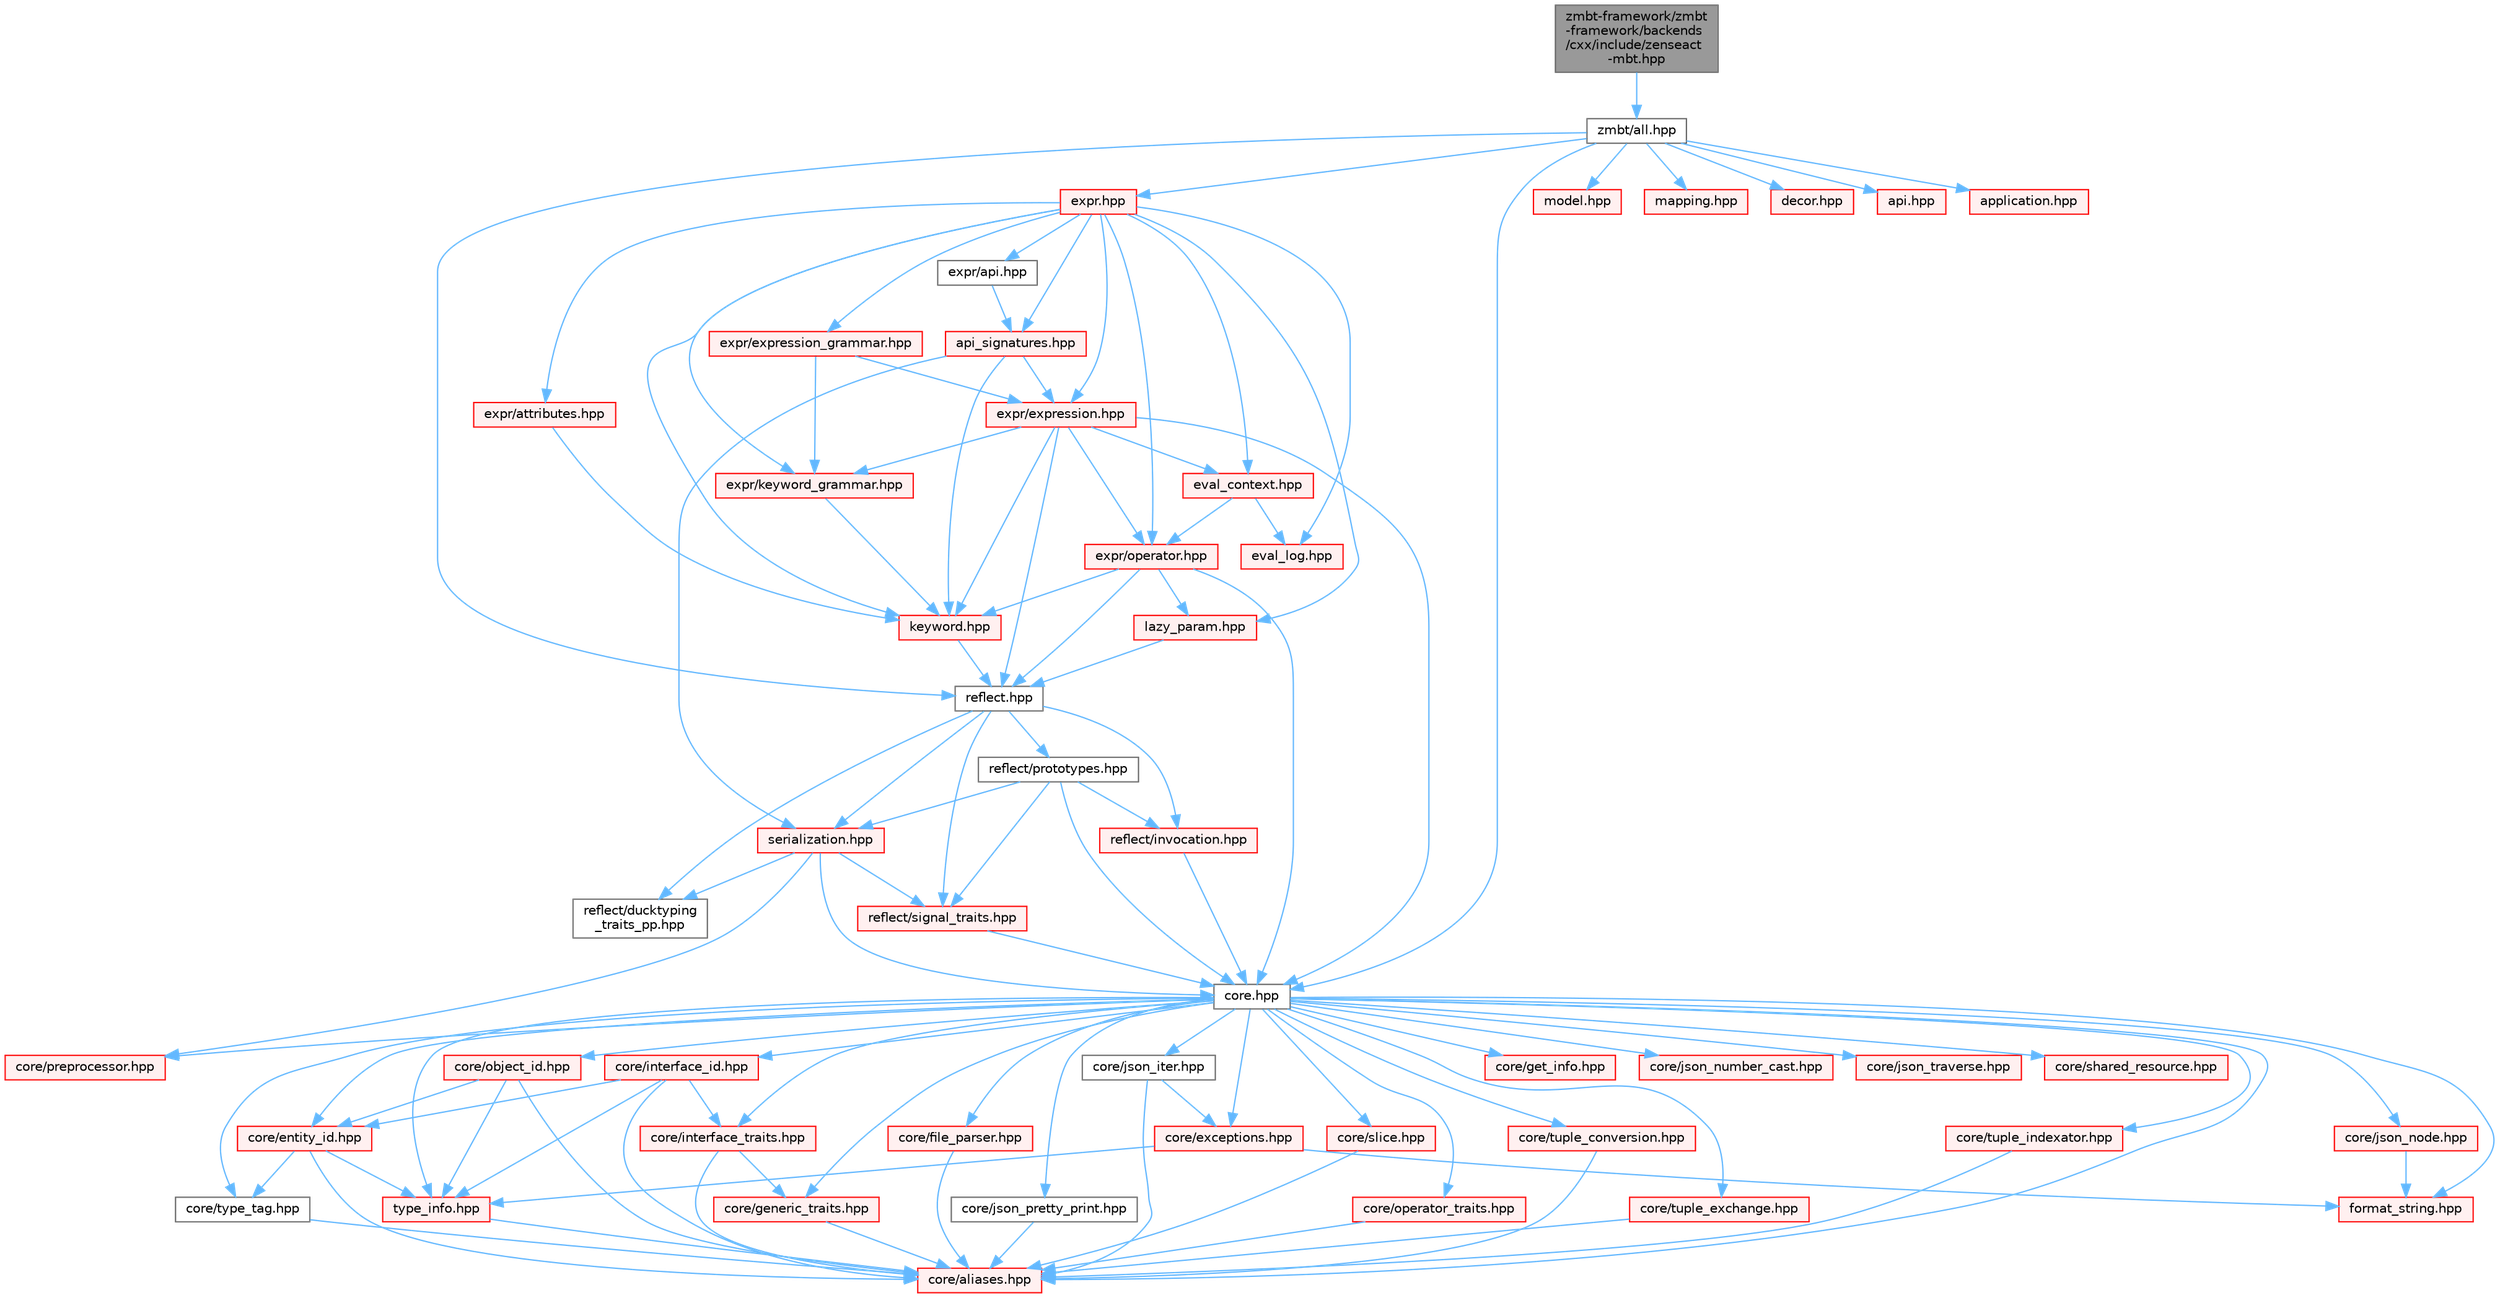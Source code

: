 digraph "zmbt-framework/zmbt-framework/backends/cxx/include/zenseact-mbt.hpp"
{
 // LATEX_PDF_SIZE
  bgcolor="transparent";
  edge [fontname=Helvetica,fontsize=10,labelfontname=Helvetica,labelfontsize=10];
  node [fontname=Helvetica,fontsize=10,shape=box,height=0.2,width=0.4];
  Node1 [id="Node000001",label="zmbt-framework/zmbt\l-framework/backends\l/cxx/include/zenseact\l-mbt.hpp",height=0.2,width=0.4,color="gray40", fillcolor="grey60", style="filled", fontcolor="black",tooltip=" "];
  Node1 -> Node2 [id="edge1_Node000001_Node000002",color="steelblue1",style="solid",tooltip=" "];
  Node2 [id="Node000002",label="zmbt/all.hpp",height=0.2,width=0.4,color="grey40", fillcolor="white", style="filled",URL="$all_8hpp.html",tooltip=" "];
  Node2 -> Node3 [id="edge2_Node000002_Node000003",color="steelblue1",style="solid",tooltip=" "];
  Node3 [id="Node000003",label="core.hpp",height=0.2,width=0.4,color="grey40", fillcolor="white", style="filled",URL="$core_8hpp.html",tooltip=" "];
  Node3 -> Node4 [id="edge3_Node000003_Node000004",color="steelblue1",style="solid",tooltip=" "];
  Node4 [id="Node000004",label="core/aliases.hpp",height=0.2,width=0.4,color="red", fillcolor="#FFF0F0", style="filled",URL="$aliases_8hpp.html",tooltip=" "];
  Node3 -> Node9 [id="edge4_Node000003_Node000009",color="steelblue1",style="solid",tooltip=" "];
  Node9 [id="Node000009",label="core/exceptions.hpp",height=0.2,width=0.4,color="red", fillcolor="#FFF0F0", style="filled",URL="$core_2exceptions_8hpp.html",tooltip=" "];
  Node9 -> Node11 [id="edge5_Node000009_Node000011",color="steelblue1",style="solid",tooltip=" "];
  Node11 [id="Node000011",label="format_string.hpp",height=0.2,width=0.4,color="red", fillcolor="#FFF0F0", style="filled",URL="$format__string_8hpp.html",tooltip=" "];
  Node9 -> Node15 [id="edge6_Node000009_Node000015",color="steelblue1",style="solid",tooltip=" "];
  Node15 [id="Node000015",label="type_info.hpp",height=0.2,width=0.4,color="red", fillcolor="#FFF0F0", style="filled",URL="$type__info_8hpp.html",tooltip=" "];
  Node15 -> Node4 [id="edge7_Node000015_Node000004",color="steelblue1",style="solid",tooltip=" "];
  Node3 -> Node17 [id="edge8_Node000003_Node000017",color="steelblue1",style="solid",tooltip=" "];
  Node17 [id="Node000017",label="core/file_parser.hpp",height=0.2,width=0.4,color="red", fillcolor="#FFF0F0", style="filled",URL="$file__parser_8hpp.html",tooltip=" "];
  Node17 -> Node4 [id="edge9_Node000017_Node000004",color="steelblue1",style="solid",tooltip=" "];
  Node3 -> Node11 [id="edge10_Node000003_Node000011",color="steelblue1",style="solid",tooltip=" "];
  Node3 -> Node19 [id="edge11_Node000003_Node000019",color="steelblue1",style="solid",tooltip=" "];
  Node19 [id="Node000019",label="core/generic_traits.hpp",height=0.2,width=0.4,color="red", fillcolor="#FFF0F0", style="filled",URL="$generic__traits_8hpp.html",tooltip=" "];
  Node19 -> Node4 [id="edge12_Node000019_Node000004",color="steelblue1",style="solid",tooltip=" "];
  Node3 -> Node20 [id="edge13_Node000003_Node000020",color="steelblue1",style="solid",tooltip=" "];
  Node20 [id="Node000020",label="core/get_info.hpp",height=0.2,width=0.4,color="red", fillcolor="#FFF0F0", style="filled",URL="$get__info_8hpp.html",tooltip=" "];
  Node3 -> Node22 [id="edge14_Node000003_Node000022",color="steelblue1",style="solid",tooltip=" "];
  Node22 [id="Node000022",label="core/interface_traits.hpp",height=0.2,width=0.4,color="red", fillcolor="#FFF0F0", style="filled",URL="$interface__traits_8hpp.html",tooltip=" "];
  Node22 -> Node4 [id="edge15_Node000022_Node000004",color="steelblue1",style="solid",tooltip=" "];
  Node22 -> Node19 [id="edge16_Node000022_Node000019",color="steelblue1",style="solid",tooltip=" "];
  Node3 -> Node24 [id="edge17_Node000003_Node000024",color="steelblue1",style="solid",tooltip=" "];
  Node24 [id="Node000024",label="core/json_iter.hpp",height=0.2,width=0.4,color="grey40", fillcolor="white", style="filled",URL="$json__iter_8hpp.html",tooltip=" "];
  Node24 -> Node4 [id="edge18_Node000024_Node000004",color="steelblue1",style="solid",tooltip=" "];
  Node24 -> Node9 [id="edge19_Node000024_Node000009",color="steelblue1",style="solid",tooltip=" "];
  Node3 -> Node25 [id="edge20_Node000003_Node000025",color="steelblue1",style="solid",tooltip=" "];
  Node25 [id="Node000025",label="core/json_node.hpp",height=0.2,width=0.4,color="red", fillcolor="#FFF0F0", style="filled",URL="$json__node_8hpp.html",tooltip=" "];
  Node25 -> Node11 [id="edge21_Node000025_Node000011",color="steelblue1",style="solid",tooltip=" "];
  Node3 -> Node29 [id="edge22_Node000003_Node000029",color="steelblue1",style="solid",tooltip=" "];
  Node29 [id="Node000029",label="core/json_number_cast.hpp",height=0.2,width=0.4,color="red", fillcolor="#FFF0F0", style="filled",URL="$json__number__cast_8hpp.html",tooltip=" "];
  Node3 -> Node30 [id="edge23_Node000003_Node000030",color="steelblue1",style="solid",tooltip=" "];
  Node30 [id="Node000030",label="core/json_traverse.hpp",height=0.2,width=0.4,color="red", fillcolor="#FFF0F0", style="filled",URL="$json__traverse_8hpp.html",tooltip=" "];
  Node3 -> Node31 [id="edge24_Node000003_Node000031",color="steelblue1",style="solid",tooltip=" "];
  Node31 [id="Node000031",label="core/json_pretty_print.hpp",height=0.2,width=0.4,color="grey40", fillcolor="white", style="filled",URL="$json__pretty__print_8hpp.html",tooltip=" "];
  Node31 -> Node4 [id="edge25_Node000031_Node000004",color="steelblue1",style="solid",tooltip=" "];
  Node3 -> Node32 [id="edge26_Node000003_Node000032",color="steelblue1",style="solid",tooltip=" "];
  Node32 [id="Node000032",label="core/slice.hpp",height=0.2,width=0.4,color="red", fillcolor="#FFF0F0", style="filled",URL="$slice_8hpp.html",tooltip=" "];
  Node32 -> Node4 [id="edge27_Node000032_Node000004",color="steelblue1",style="solid",tooltip=" "];
  Node3 -> Node33 [id="edge28_Node000003_Node000033",color="steelblue1",style="solid",tooltip=" "];
  Node33 [id="Node000033",label="core/preprocessor.hpp",height=0.2,width=0.4,color="red", fillcolor="#FFF0F0", style="filled",URL="$preprocessor_8hpp.html",tooltip="type traits to check serialization compatibility"];
  Node3 -> Node35 [id="edge29_Node000003_Node000035",color="steelblue1",style="solid",tooltip=" "];
  Node35 [id="Node000035",label="core/operator_traits.hpp",height=0.2,width=0.4,color="red", fillcolor="#FFF0F0", style="filled",URL="$operator__traits_8hpp.html",tooltip=" "];
  Node35 -> Node4 [id="edge30_Node000035_Node000004",color="steelblue1",style="solid",tooltip=" "];
  Node3 -> Node42 [id="edge31_Node000003_Node000042",color="steelblue1",style="solid",tooltip=" "];
  Node42 [id="Node000042",label="core/shared_resource.hpp",height=0.2,width=0.4,color="red", fillcolor="#FFF0F0", style="filled",URL="$shared__resource_8hpp.html",tooltip=" "];
  Node3 -> Node43 [id="edge32_Node000003_Node000043",color="steelblue1",style="solid",tooltip=" "];
  Node43 [id="Node000043",label="core/tuple_conversion.hpp",height=0.2,width=0.4,color="red", fillcolor="#FFF0F0", style="filled",URL="$tuple__conversion_8hpp.html",tooltip=" "];
  Node43 -> Node4 [id="edge33_Node000043_Node000004",color="steelblue1",style="solid",tooltip=" "];
  Node3 -> Node44 [id="edge34_Node000003_Node000044",color="steelblue1",style="solid",tooltip=" "];
  Node44 [id="Node000044",label="core/tuple_exchange.hpp",height=0.2,width=0.4,color="red", fillcolor="#FFF0F0", style="filled",URL="$tuple__exchange_8hpp.html",tooltip=" "];
  Node44 -> Node4 [id="edge35_Node000044_Node000004",color="steelblue1",style="solid",tooltip=" "];
  Node3 -> Node45 [id="edge36_Node000003_Node000045",color="steelblue1",style="solid",tooltip=" "];
  Node45 [id="Node000045",label="core/tuple_indexator.hpp",height=0.2,width=0.4,color="red", fillcolor="#FFF0F0", style="filled",URL="$tuple__indexator_8hpp.html",tooltip=" "];
  Node45 -> Node4 [id="edge37_Node000045_Node000004",color="steelblue1",style="solid",tooltip=" "];
  Node3 -> Node15 [id="edge38_Node000003_Node000015",color="steelblue1",style="solid",tooltip=" "];
  Node3 -> Node46 [id="edge39_Node000003_Node000046",color="steelblue1",style="solid",tooltip=" "];
  Node46 [id="Node000046",label="core/type_tag.hpp",height=0.2,width=0.4,color="grey40", fillcolor="white", style="filled",URL="$type__tag_8hpp.html",tooltip=" "];
  Node46 -> Node4 [id="edge40_Node000046_Node000004",color="steelblue1",style="solid",tooltip=" "];
  Node3 -> Node47 [id="edge41_Node000003_Node000047",color="steelblue1",style="solid",tooltip=" "];
  Node47 [id="Node000047",label="core/entity_id.hpp",height=0.2,width=0.4,color="red", fillcolor="#FFF0F0", style="filled",URL="$entity__id_8hpp.html",tooltip=" "];
  Node47 -> Node4 [id="edge42_Node000047_Node000004",color="steelblue1",style="solid",tooltip=" "];
  Node47 -> Node46 [id="edge43_Node000047_Node000046",color="steelblue1",style="solid",tooltip=" "];
  Node47 -> Node15 [id="edge44_Node000047_Node000015",color="steelblue1",style="solid",tooltip=" "];
  Node3 -> Node50 [id="edge45_Node000003_Node000050",color="steelblue1",style="solid",tooltip=" "];
  Node50 [id="Node000050",label="core/interface_id.hpp",height=0.2,width=0.4,color="red", fillcolor="#FFF0F0", style="filled",URL="$interface__id_8hpp.html",tooltip=" "];
  Node50 -> Node4 [id="edge46_Node000050_Node000004",color="steelblue1",style="solid",tooltip=" "];
  Node50 -> Node47 [id="edge47_Node000050_Node000047",color="steelblue1",style="solid",tooltip=" "];
  Node50 -> Node22 [id="edge48_Node000050_Node000022",color="steelblue1",style="solid",tooltip=" "];
  Node50 -> Node15 [id="edge49_Node000050_Node000015",color="steelblue1",style="solid",tooltip=" "];
  Node3 -> Node54 [id="edge50_Node000003_Node000054",color="steelblue1",style="solid",tooltip=" "];
  Node54 [id="Node000054",label="core/object_id.hpp",height=0.2,width=0.4,color="red", fillcolor="#FFF0F0", style="filled",URL="$object__id_8hpp.html",tooltip=" "];
  Node54 -> Node4 [id="edge51_Node000054_Node000004",color="steelblue1",style="solid",tooltip=" "];
  Node54 -> Node47 [id="edge52_Node000054_Node000047",color="steelblue1",style="solid",tooltip=" "];
  Node54 -> Node15 [id="edge53_Node000054_Node000015",color="steelblue1",style="solid",tooltip=" "];
  Node2 -> Node55 [id="edge54_Node000002_Node000055",color="steelblue1",style="solid",tooltip=" "];
  Node55 [id="Node000055",label="reflect.hpp",height=0.2,width=0.4,color="grey40", fillcolor="white", style="filled",URL="$reflect_8hpp.html",tooltip=" "];
  Node55 -> Node56 [id="edge55_Node000055_Node000056",color="steelblue1",style="solid",tooltip=" "];
  Node56 [id="Node000056",label="reflect/ducktyping\l_traits_pp.hpp",height=0.2,width=0.4,color="grey40", fillcolor="white", style="filled",URL="$ducktyping__traits__pp_8hpp.html",tooltip=" "];
  Node55 -> Node57 [id="edge56_Node000055_Node000057",color="steelblue1",style="solid",tooltip=" "];
  Node57 [id="Node000057",label="reflect/signal_traits.hpp",height=0.2,width=0.4,color="red", fillcolor="#FFF0F0", style="filled",URL="$signal__traits_8hpp.html",tooltip=" "];
  Node57 -> Node3 [id="edge57_Node000057_Node000003",color="steelblue1",style="solid",tooltip=" "];
  Node55 -> Node58 [id="edge58_Node000055_Node000058",color="steelblue1",style="solid",tooltip=" "];
  Node58 [id="Node000058",label="reflect/invocation.hpp",height=0.2,width=0.4,color="red", fillcolor="#FFF0F0", style="filled",URL="$invocation_8hpp.html",tooltip=" "];
  Node58 -> Node3 [id="edge59_Node000058_Node000003",color="steelblue1",style="solid",tooltip=" "];
  Node55 -> Node59 [id="edge60_Node000055_Node000059",color="steelblue1",style="solid",tooltip=" "];
  Node59 [id="Node000059",label="reflect/prototypes.hpp",height=0.2,width=0.4,color="grey40", fillcolor="white", style="filled",URL="$prototypes_8hpp.html",tooltip=" "];
  Node59 -> Node3 [id="edge61_Node000059_Node000003",color="steelblue1",style="solid",tooltip=" "];
  Node59 -> Node57 [id="edge62_Node000059_Node000057",color="steelblue1",style="solid",tooltip=" "];
  Node59 -> Node60 [id="edge63_Node000059_Node000060",color="steelblue1",style="solid",tooltip=" "];
  Node60 [id="Node000060",label="serialization.hpp",height=0.2,width=0.4,color="red", fillcolor="#FFF0F0", style="filled",URL="$serialization_8hpp.html",tooltip=" "];
  Node60 -> Node33 [id="edge64_Node000060_Node000033",color="steelblue1",style="solid",tooltip=" "];
  Node60 -> Node3 [id="edge65_Node000060_Node000003",color="steelblue1",style="solid",tooltip=" "];
  Node60 -> Node56 [id="edge66_Node000060_Node000056",color="steelblue1",style="solid",tooltip=" "];
  Node60 -> Node57 [id="edge67_Node000060_Node000057",color="steelblue1",style="solid",tooltip=" "];
  Node59 -> Node58 [id="edge68_Node000059_Node000058",color="steelblue1",style="solid",tooltip=" "];
  Node55 -> Node60 [id="edge69_Node000055_Node000060",color="steelblue1",style="solid",tooltip=" "];
  Node2 -> Node64 [id="edge70_Node000002_Node000064",color="steelblue1",style="solid",tooltip=" "];
  Node64 [id="Node000064",label="expr.hpp",height=0.2,width=0.4,color="red", fillcolor="#FFF0F0", style="filled",URL="$expr_8hpp.html",tooltip=" "];
  Node64 -> Node65 [id="edge71_Node000064_Node000065",color="steelblue1",style="solid",tooltip=" "];
  Node65 [id="Node000065",label="expr/operator.hpp",height=0.2,width=0.4,color="red", fillcolor="#FFF0F0", style="filled",URL="$operator_8hpp.html",tooltip=" "];
  Node65 -> Node3 [id="edge72_Node000065_Node000003",color="steelblue1",style="solid",tooltip=" "];
  Node65 -> Node55 [id="edge73_Node000065_Node000055",color="steelblue1",style="solid",tooltip=" "];
  Node65 -> Node67 [id="edge74_Node000065_Node000067",color="steelblue1",style="solid",tooltip=" "];
  Node67 [id="Node000067",label="keyword.hpp",height=0.2,width=0.4,color="red", fillcolor="#FFF0F0", style="filled",URL="$keyword_8hpp.html",tooltip=" "];
  Node67 -> Node55 [id="edge75_Node000067_Node000055",color="steelblue1",style="solid",tooltip=" "];
  Node65 -> Node68 [id="edge76_Node000065_Node000068",color="steelblue1",style="solid",tooltip=" "];
  Node68 [id="Node000068",label="lazy_param.hpp",height=0.2,width=0.4,color="red", fillcolor="#FFF0F0", style="filled",URL="$lazy__param_8hpp.html",tooltip=" "];
  Node68 -> Node55 [id="edge77_Node000068_Node000055",color="steelblue1",style="solid",tooltip=" "];
  Node64 -> Node67 [id="edge78_Node000064_Node000067",color="steelblue1",style="solid",tooltip=" "];
  Node64 -> Node71 [id="edge79_Node000064_Node000071",color="steelblue1",style="solid",tooltip=" "];
  Node71 [id="Node000071",label="expr/keyword_grammar.hpp",height=0.2,width=0.4,color="red", fillcolor="#FFF0F0", style="filled",URL="$keyword__grammar_8hpp.html",tooltip=" "];
  Node71 -> Node67 [id="edge80_Node000071_Node000067",color="steelblue1",style="solid",tooltip=" "];
  Node64 -> Node68 [id="edge81_Node000064_Node000068",color="steelblue1",style="solid",tooltip=" "];
  Node64 -> Node74 [id="edge82_Node000064_Node000074",color="steelblue1",style="solid",tooltip=" "];
  Node74 [id="Node000074",label="expr/attributes.hpp",height=0.2,width=0.4,color="red", fillcolor="#FFF0F0", style="filled",URL="$attributes_8hpp.html",tooltip=" "];
  Node74 -> Node67 [id="edge83_Node000074_Node000067",color="steelblue1",style="solid",tooltip=" "];
  Node64 -> Node75 [id="edge84_Node000064_Node000075",color="steelblue1",style="solid",tooltip=" "];
  Node75 [id="Node000075",label="expr/expression.hpp",height=0.2,width=0.4,color="red", fillcolor="#FFF0F0", style="filled",URL="$expression_8hpp.html",tooltip=" "];
  Node75 -> Node3 [id="edge85_Node000075_Node000003",color="steelblue1",style="solid",tooltip=" "];
  Node75 -> Node55 [id="edge86_Node000075_Node000055",color="steelblue1",style="solid",tooltip=" "];
  Node75 -> Node65 [id="edge87_Node000075_Node000065",color="steelblue1",style="solid",tooltip=" "];
  Node75 -> Node67 [id="edge88_Node000075_Node000067",color="steelblue1",style="solid",tooltip=" "];
  Node75 -> Node71 [id="edge89_Node000075_Node000071",color="steelblue1",style="solid",tooltip=" "];
  Node75 -> Node83 [id="edge90_Node000075_Node000083",color="steelblue1",style="solid",tooltip=" "];
  Node83 [id="Node000083",label="eval_context.hpp",height=0.2,width=0.4,color="red", fillcolor="#FFF0F0", style="filled",URL="$eval__context_8hpp.html",tooltip=" "];
  Node83 -> Node65 [id="edge91_Node000083_Node000065",color="steelblue1",style="solid",tooltip=" "];
  Node83 -> Node84 [id="edge92_Node000083_Node000084",color="steelblue1",style="solid",tooltip=" "];
  Node84 [id="Node000084",label="eval_log.hpp",height=0.2,width=0.4,color="red", fillcolor="#FFF0F0", style="filled",URL="$eval__log_8hpp.html",tooltip=" "];
  Node64 -> Node84 [id="edge93_Node000064_Node000084",color="steelblue1",style="solid",tooltip=" "];
  Node64 -> Node83 [id="edge94_Node000064_Node000083",color="steelblue1",style="solid",tooltip=" "];
  Node64 -> Node85 [id="edge95_Node000064_Node000085",color="steelblue1",style="solid",tooltip=" "];
  Node85 [id="Node000085",label="expr/expression_grammar.hpp",height=0.2,width=0.4,color="red", fillcolor="#FFF0F0", style="filled",URL="$expression__grammar_8hpp.html",tooltip=" "];
  Node85 -> Node75 [id="edge96_Node000085_Node000075",color="steelblue1",style="solid",tooltip=" "];
  Node85 -> Node71 [id="edge97_Node000085_Node000071",color="steelblue1",style="solid",tooltip=" "];
  Node64 -> Node88 [id="edge98_Node000064_Node000088",color="steelblue1",style="solid",tooltip=" "];
  Node88 [id="Node000088",label="expr/api.hpp",height=0.2,width=0.4,color="grey40", fillcolor="white", style="filled",URL="$expr_2api_8hpp.html",tooltip=" "];
  Node88 -> Node89 [id="edge99_Node000088_Node000089",color="steelblue1",style="solid",tooltip=" "];
  Node89 [id="Node000089",label="api_signatures.hpp",height=0.2,width=0.4,color="red", fillcolor="#FFF0F0", style="filled",URL="$api__signatures_8hpp.html",tooltip=" "];
  Node89 -> Node60 [id="edge100_Node000089_Node000060",color="steelblue1",style="solid",tooltip=" "];
  Node89 -> Node67 [id="edge101_Node000089_Node000067",color="steelblue1",style="solid",tooltip=" "];
  Node89 -> Node75 [id="edge102_Node000089_Node000075",color="steelblue1",style="solid",tooltip=" "];
  Node64 -> Node89 [id="edge103_Node000064_Node000089",color="steelblue1",style="solid",tooltip=" "];
  Node2 -> Node91 [id="edge104_Node000002_Node000091",color="steelblue1",style="solid",tooltip=" "];
  Node91 [id="Node000091",label="model.hpp",height=0.2,width=0.4,color="red", fillcolor="#FFF0F0", style="filled",URL="$model_8hpp.html",tooltip=" "];
  Node2 -> Node120 [id="edge105_Node000002_Node000120",color="steelblue1",style="solid",tooltip=" "];
  Node120 [id="Node000120",label="mapping.hpp",height=0.2,width=0.4,color="red", fillcolor="#FFF0F0", style="filled",URL="$mapping_8hpp.html",tooltip=" "];
  Node2 -> Node132 [id="edge106_Node000002_Node000132",color="steelblue1",style="solid",tooltip=" "];
  Node132 [id="Node000132",label="decor.hpp",height=0.2,width=0.4,color="red", fillcolor="#FFF0F0", style="filled",URL="$decor_8hpp.html",tooltip=" "];
  Node2 -> Node137 [id="edge107_Node000002_Node000137",color="steelblue1",style="solid",tooltip=" "];
  Node137 [id="Node000137",label="api.hpp",height=0.2,width=0.4,color="red", fillcolor="#FFF0F0", style="filled",URL="$api_8hpp.html",tooltip=" "];
  Node2 -> Node140 [id="edge108_Node000002_Node000140",color="steelblue1",style="solid",tooltip=" "];
  Node140 [id="Node000140",label="application.hpp",height=0.2,width=0.4,color="red", fillcolor="#FFF0F0", style="filled",URL="$application_8hpp.html",tooltip=" "];
}
